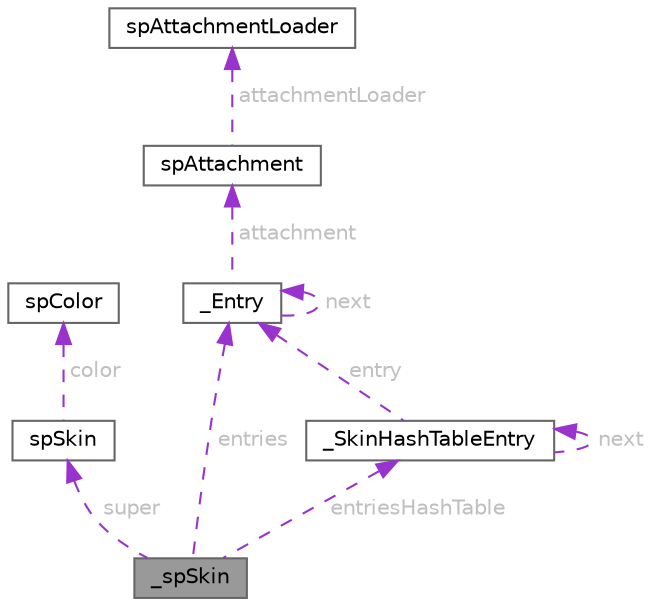 digraph "_spSkin"
{
 // LATEX_PDF_SIZE
  bgcolor="transparent";
  edge [fontname=Helvetica,fontsize=10,labelfontname=Helvetica,labelfontsize=10];
  node [fontname=Helvetica,fontsize=10,shape=box,height=0.2,width=0.4];
  Node1 [id="Node000001",label="_spSkin",height=0.2,width=0.4,color="gray40", fillcolor="grey60", style="filled", fontcolor="black",tooltip=" "];
  Node2 -> Node1 [id="edge10_Node000001_Node000002",dir="back",color="darkorchid3",style="dashed",tooltip=" ",label=" super",fontcolor="grey" ];
  Node2 [id="Node000002",label="spSkin",height=0.2,width=0.4,color="gray40", fillcolor="white", style="filled",URL="$structsp_skin.html",tooltip=" "];
  Node3 -> Node2 [id="edge11_Node000002_Node000003",dir="back",color="darkorchid3",style="dashed",tooltip=" ",label=" color",fontcolor="grey" ];
  Node3 [id="Node000003",label="spColor",height=0.2,width=0.4,color="gray40", fillcolor="white", style="filled",URL="$structsp_color.html",tooltip=" "];
  Node4 -> Node1 [id="edge12_Node000001_Node000004",dir="back",color="darkorchid3",style="dashed",tooltip=" ",label=" entries",fontcolor="grey" ];
  Node4 [id="Node000004",label="_Entry",height=0.2,width=0.4,color="gray40", fillcolor="white", style="filled",URL="$struct___entry.html",tooltip=" "];
  Node5 -> Node4 [id="edge13_Node000004_Node000005",dir="back",color="darkorchid3",style="dashed",tooltip=" ",label=" attachment",fontcolor="grey" ];
  Node5 [id="Node000005",label="spAttachment",height=0.2,width=0.4,color="gray40", fillcolor="white", style="filled",URL="$structsp_attachment.html",tooltip=" "];
  Node6 -> Node5 [id="edge14_Node000005_Node000006",dir="back",color="darkorchid3",style="dashed",tooltip=" ",label=" attachmentLoader",fontcolor="grey" ];
  Node6 [id="Node000006",label="spAttachmentLoader",height=0.2,width=0.4,color="gray40", fillcolor="white", style="filled",URL="$structsp_attachment_loader.html",tooltip=" "];
  Node4 -> Node4 [id="edge15_Node000004_Node000004",dir="back",color="darkorchid3",style="dashed",tooltip=" ",label=" next",fontcolor="grey" ];
  Node7 -> Node1 [id="edge16_Node000001_Node000007",dir="back",color="darkorchid3",style="dashed",tooltip=" ",label=" entriesHashTable",fontcolor="grey" ];
  Node7 [id="Node000007",label="_SkinHashTableEntry",height=0.2,width=0.4,color="gray40", fillcolor="white", style="filled",URL="$struct___skin_hash_table_entry.html",tooltip=" "];
  Node4 -> Node7 [id="edge17_Node000007_Node000004",dir="back",color="darkorchid3",style="dashed",tooltip=" ",label=" entry",fontcolor="grey" ];
  Node7 -> Node7 [id="edge18_Node000007_Node000007",dir="back",color="darkorchid3",style="dashed",tooltip=" ",label=" next",fontcolor="grey" ];
}
